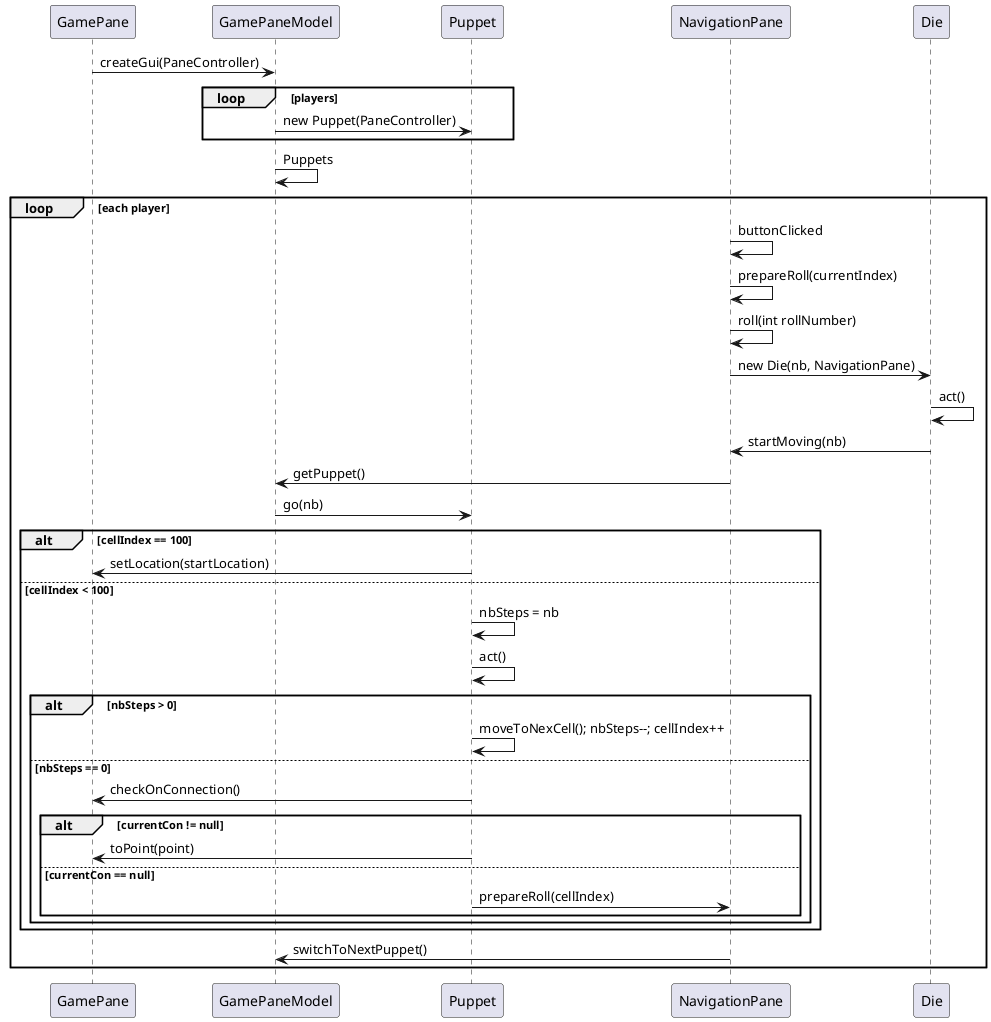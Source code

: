 @startuml
GamePane -> GamePaneModel: createGui(PaneController)
loop players
    GamePaneModel -> Puppet: new Puppet(PaneController)
end
GamePaneModel -> GamePaneModel: Puppets


loop each player
    NavigationPane -> NavigationPane: buttonClicked
    NavigationPane -> NavigationPane: prepareRoll(currentIndex)
    NavigationPane -> NavigationPane: roll(int rollNumber)
    NavigationPane -> Die: new Die(nb, NavigationPane)
    Die -> Die: act()
    Die -> NavigationPane: startMoving(nb)

    NavigationPane -> GamePaneModel: getPuppet()
    /'the operation will change according to the new rule '/
    GamePaneModel -> Puppet: go(nb)
    alt cellIndex == 100
        Puppet -> GamePane: setLocation(startLocation)
    else cellIndex < 100
        Puppet -> Puppet: nbSteps = nb
        Puppet -> Puppet: act()
        alt nbSteps > 0
            Puppet -> Puppet: moveToNexCell(); nbSteps--; cellIndex++
        else nbSteps == 0
            Puppet -> GamePane: checkOnConnection()
            alt currentCon != null
                Puppet -> GamePane: toPoint(point)
            else currentCon == null
                Puppet -> NavigationPane: prepareRoll(cellIndex)
            end
        end
    end
    NavigationPane -> GamePaneModel: switchToNextPuppet()
end

@enduml